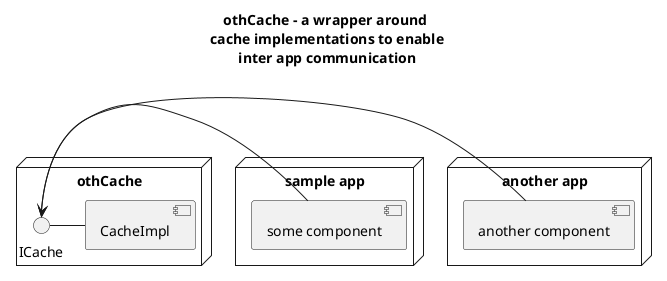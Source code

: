 @startuml
title othCache - a wrapper around \ncache implementations to enable\ninter app communication
node "sample app" {
    [some component]
}
node "another app" {
    [another component]
}
node "othCache" {
    ()ICache - [CacheImpl]    
    [some component] -> ICache
    [another component] -> ICache
}
@enduml